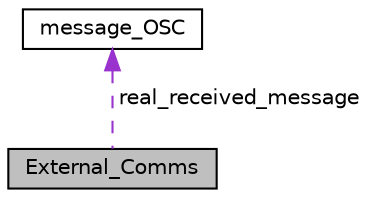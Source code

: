 digraph "External_Comms"
{
 // INTERACTIVE_SVG=YES
 // LATEX_PDF_SIZE
  edge [fontname="Helvetica",fontsize="10",labelfontname="Helvetica",labelfontsize="10"];
  node [fontname="Helvetica",fontsize="10",shape=record];
  Node1 [label="External_Comms",height=0.2,width=0.4,color="black", fillcolor="grey75", style="filled", fontcolor="black",tooltip="used for external communication"];
  Node2 -> Node1 [dir="back",color="darkorchid3",fontsize="10",style="dashed",label=" real_received_message" ,fontname="Helvetica"];
  Node2 [label="message_OSC",height=0.2,width=0.4,color="black", fillcolor="white", style="filled",URL="$classmessage___o_s_c.html",tooltip="Osc wrapper class to OscP5's OscMessage."];
}
